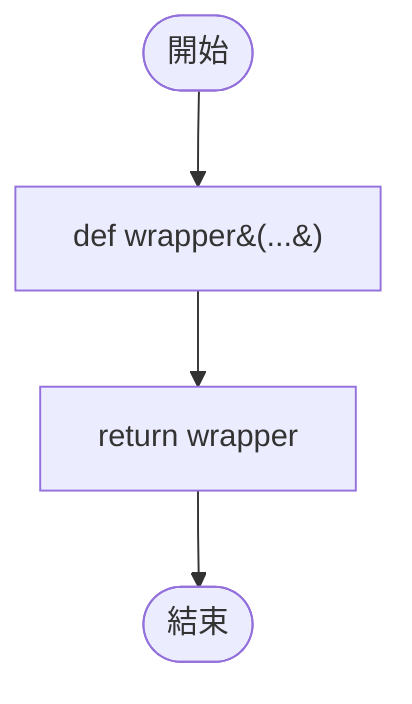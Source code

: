 flowchart TB
    n1([開始])
    n2([結束])
    n3[def wrapper&#40;...&#41;]
    n4[return wrapper]
    n1 --> n3
    n3 --> n4
    n4 --> n2